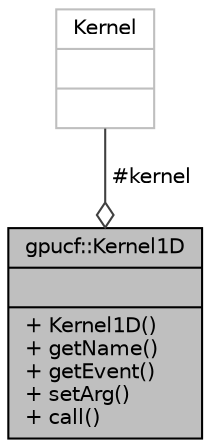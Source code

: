 digraph "gpucf::Kernel1D"
{
 // INTERACTIVE_SVG=YES
  bgcolor="transparent";
  edge [fontname="Helvetica",fontsize="10",labelfontname="Helvetica",labelfontsize="10"];
  node [fontname="Helvetica",fontsize="10",shape=record];
  Node1 [label="{gpucf::Kernel1D\n||+ Kernel1D()\l+ getName()\l+ getEvent()\l+ setArg()\l+ call()\l}",height=0.2,width=0.4,color="black", fillcolor="grey75", style="filled", fontcolor="black"];
  Node2 -> Node1 [color="grey25",fontsize="10",style="solid",label=" #kernel" ,arrowhead="odiamond",fontname="Helvetica"];
  Node2 [label="{Kernel\n||}",height=0.2,width=0.4,color="grey75"];
}
